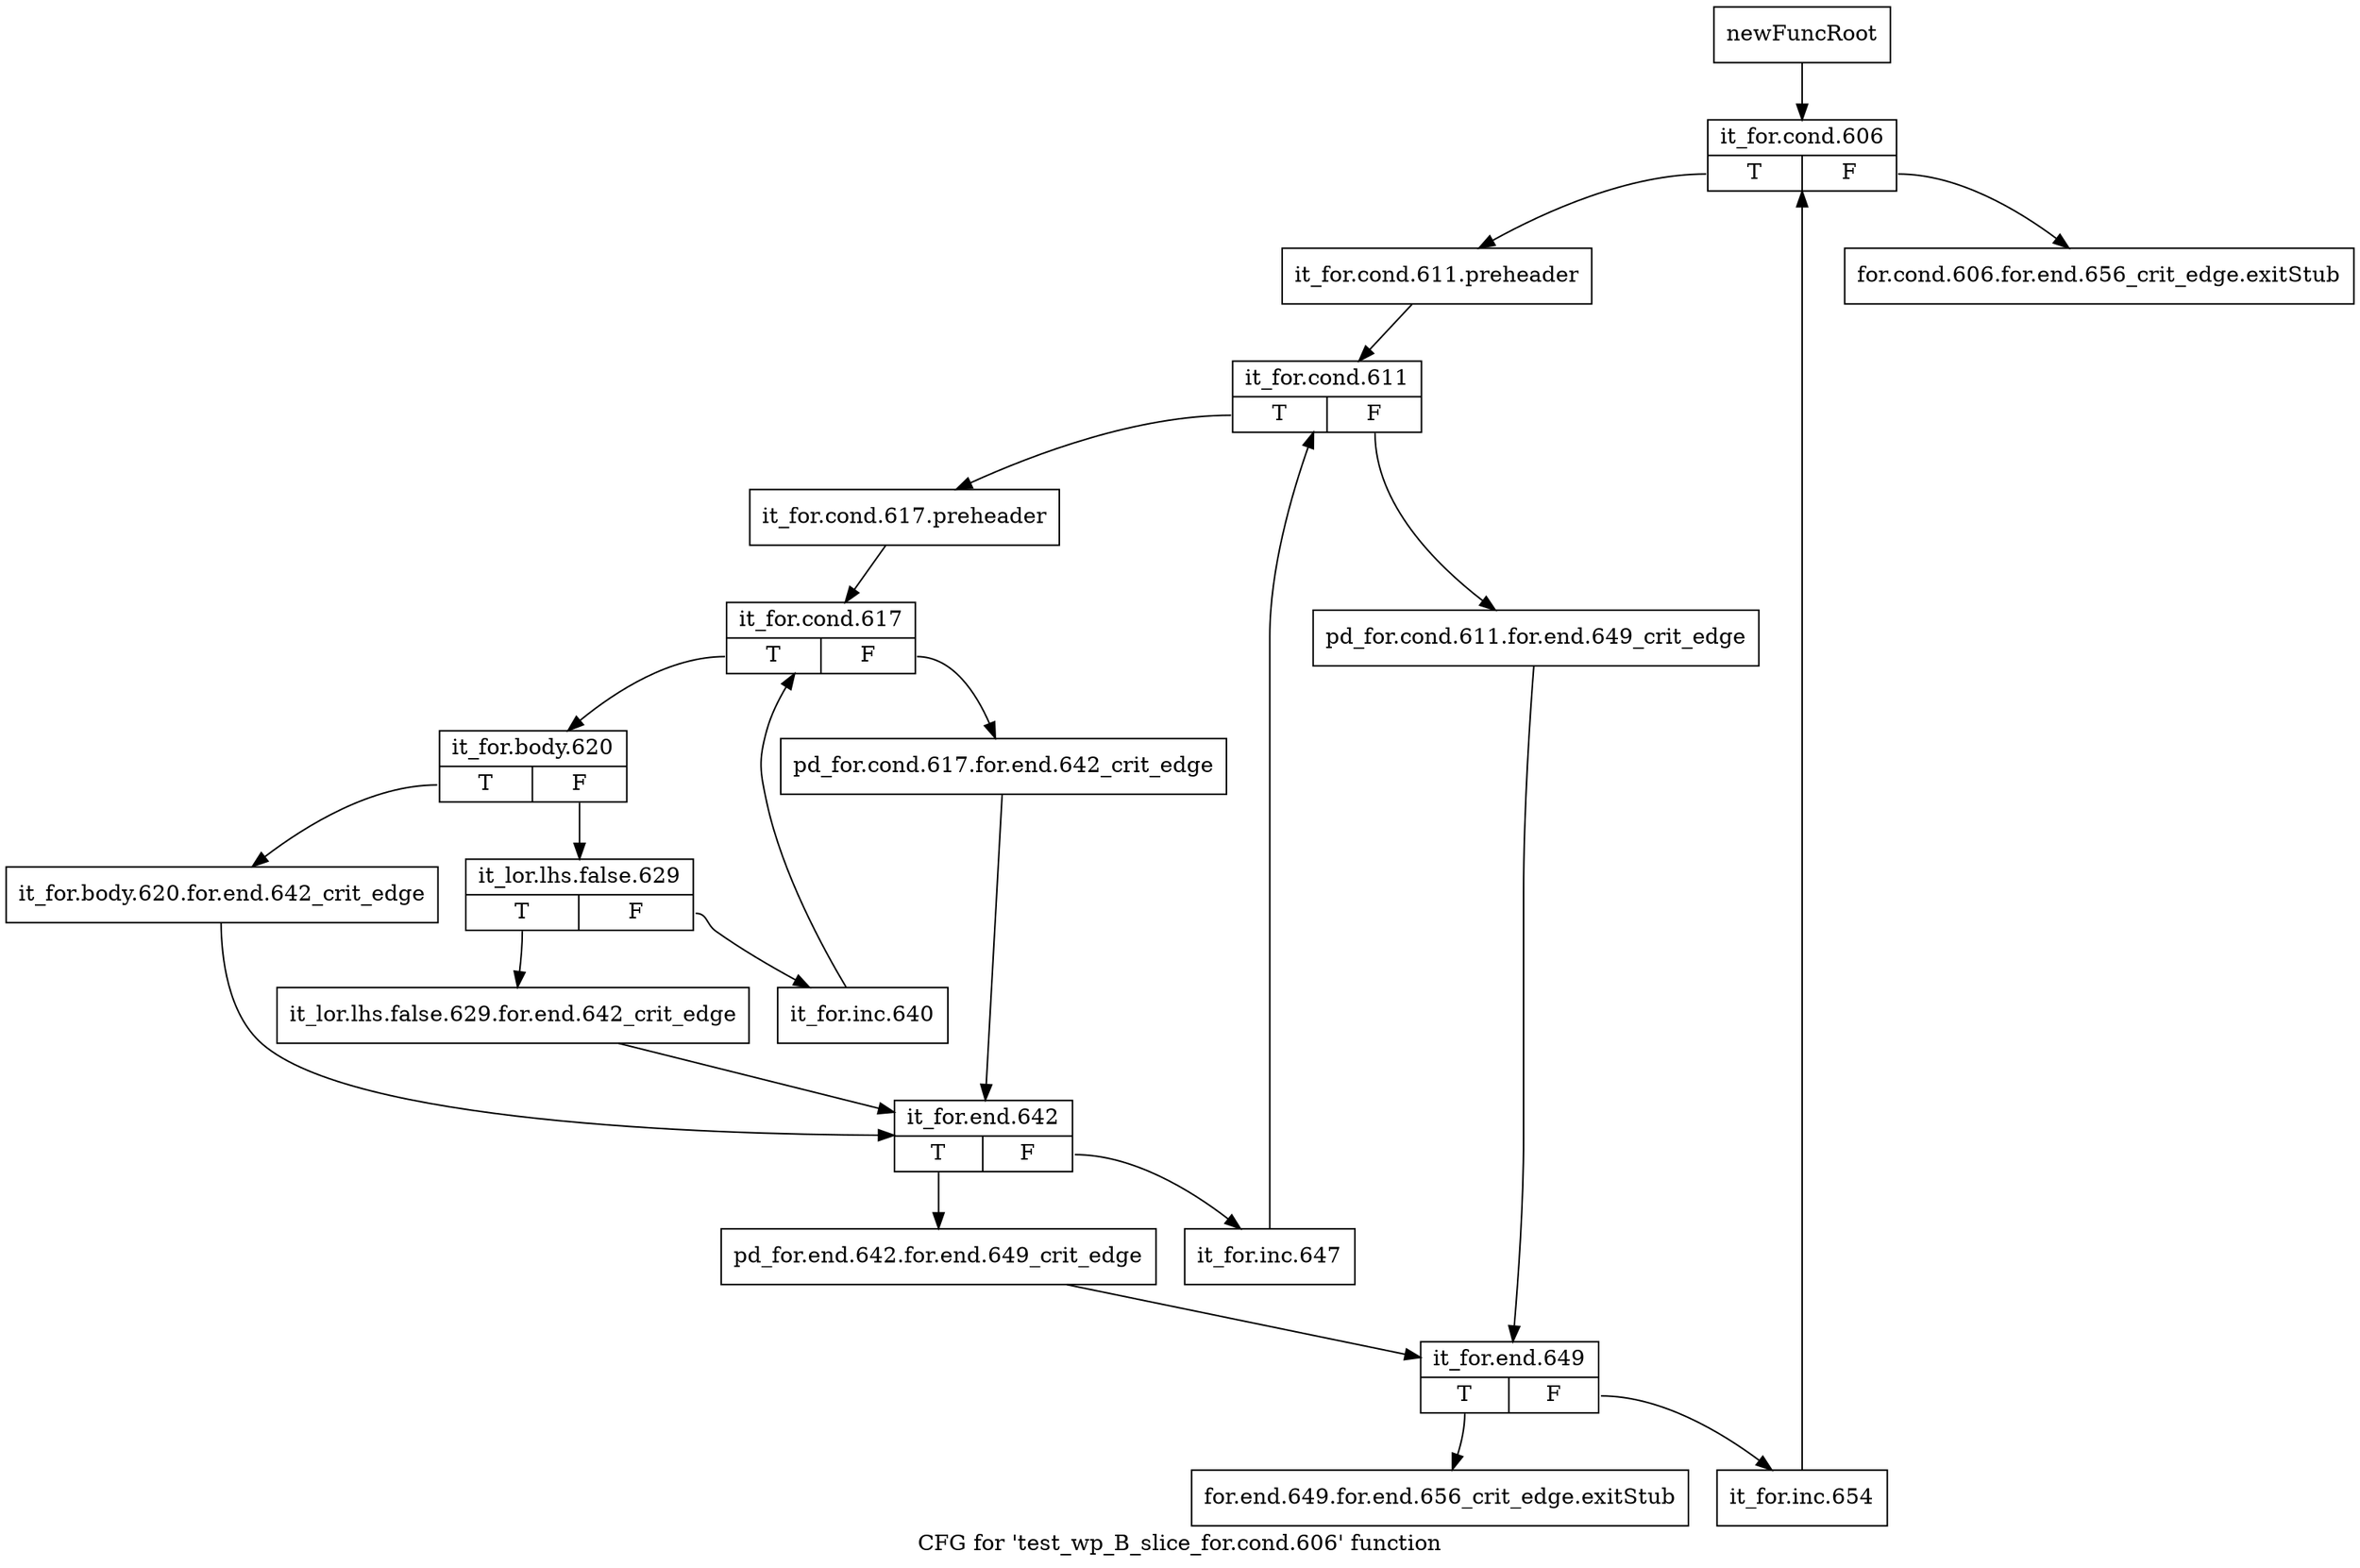 digraph "CFG for 'test_wp_B_slice_for.cond.606' function" {
	label="CFG for 'test_wp_B_slice_for.cond.606' function";

	Node0x3008f30 [shape=record,label="{newFuncRoot}"];
	Node0x3008f30 -> Node0x3009020;
	Node0x3008f80 [shape=record,label="{for.cond.606.for.end.656_crit_edge.exitStub}"];
	Node0x3008fd0 [shape=record,label="{for.end.649.for.end.656_crit_edge.exitStub}"];
	Node0x3009020 [shape=record,label="{it_for.cond.606|{<s0>T|<s1>F}}"];
	Node0x3009020:s0 -> Node0x3009940;
	Node0x3009020:s1 -> Node0x3008f80;
	Node0x3009940 [shape=record,label="{it_for.cond.611.preheader}"];
	Node0x3009940 -> Node0x3009990;
	Node0x3009990 [shape=record,label="{it_for.cond.611|{<s0>T|<s1>F}}"];
	Node0x3009990:s0 -> Node0x3009a30;
	Node0x3009990:s1 -> Node0x30099e0;
	Node0x30099e0 [shape=record,label="{pd_for.cond.611.for.end.649_crit_edge}"];
	Node0x30099e0 -> Node0x3009da0;
	Node0x3009a30 [shape=record,label="{it_for.cond.617.preheader}"];
	Node0x3009a30 -> Node0x3009a80;
	Node0x3009a80 [shape=record,label="{it_for.cond.617|{<s0>T|<s1>F}}"];
	Node0x3009a80:s0 -> Node0x3009b20;
	Node0x3009a80:s1 -> Node0x3009ad0;
	Node0x3009ad0 [shape=record,label="{pd_for.cond.617.for.end.642_crit_edge}"];
	Node0x3009ad0 -> Node0x3009cb0;
	Node0x3009b20 [shape=record,label="{it_for.body.620|{<s0>T|<s1>F}}"];
	Node0x3009b20:s0 -> Node0x3009c60;
	Node0x3009b20:s1 -> Node0x3009b70;
	Node0x3009b70 [shape=record,label="{it_lor.lhs.false.629|{<s0>T|<s1>F}}"];
	Node0x3009b70:s0 -> Node0x3009c10;
	Node0x3009b70:s1 -> Node0x3009bc0;
	Node0x3009bc0 [shape=record,label="{it_for.inc.640}"];
	Node0x3009bc0 -> Node0x3009a80;
	Node0x3009c10 [shape=record,label="{it_lor.lhs.false.629.for.end.642_crit_edge}"];
	Node0x3009c10 -> Node0x3009cb0;
	Node0x3009c60 [shape=record,label="{it_for.body.620.for.end.642_crit_edge}"];
	Node0x3009c60 -> Node0x3009cb0;
	Node0x3009cb0 [shape=record,label="{it_for.end.642|{<s0>T|<s1>F}}"];
	Node0x3009cb0:s0 -> Node0x3009d50;
	Node0x3009cb0:s1 -> Node0x3009d00;
	Node0x3009d00 [shape=record,label="{it_for.inc.647}"];
	Node0x3009d00 -> Node0x3009990;
	Node0x3009d50 [shape=record,label="{pd_for.end.642.for.end.649_crit_edge}"];
	Node0x3009d50 -> Node0x3009da0;
	Node0x3009da0 [shape=record,label="{it_for.end.649|{<s0>T|<s1>F}}"];
	Node0x3009da0:s0 -> Node0x3008fd0;
	Node0x3009da0:s1 -> Node0x3009df0;
	Node0x3009df0 [shape=record,label="{it_for.inc.654}"];
	Node0x3009df0 -> Node0x3009020;
}
